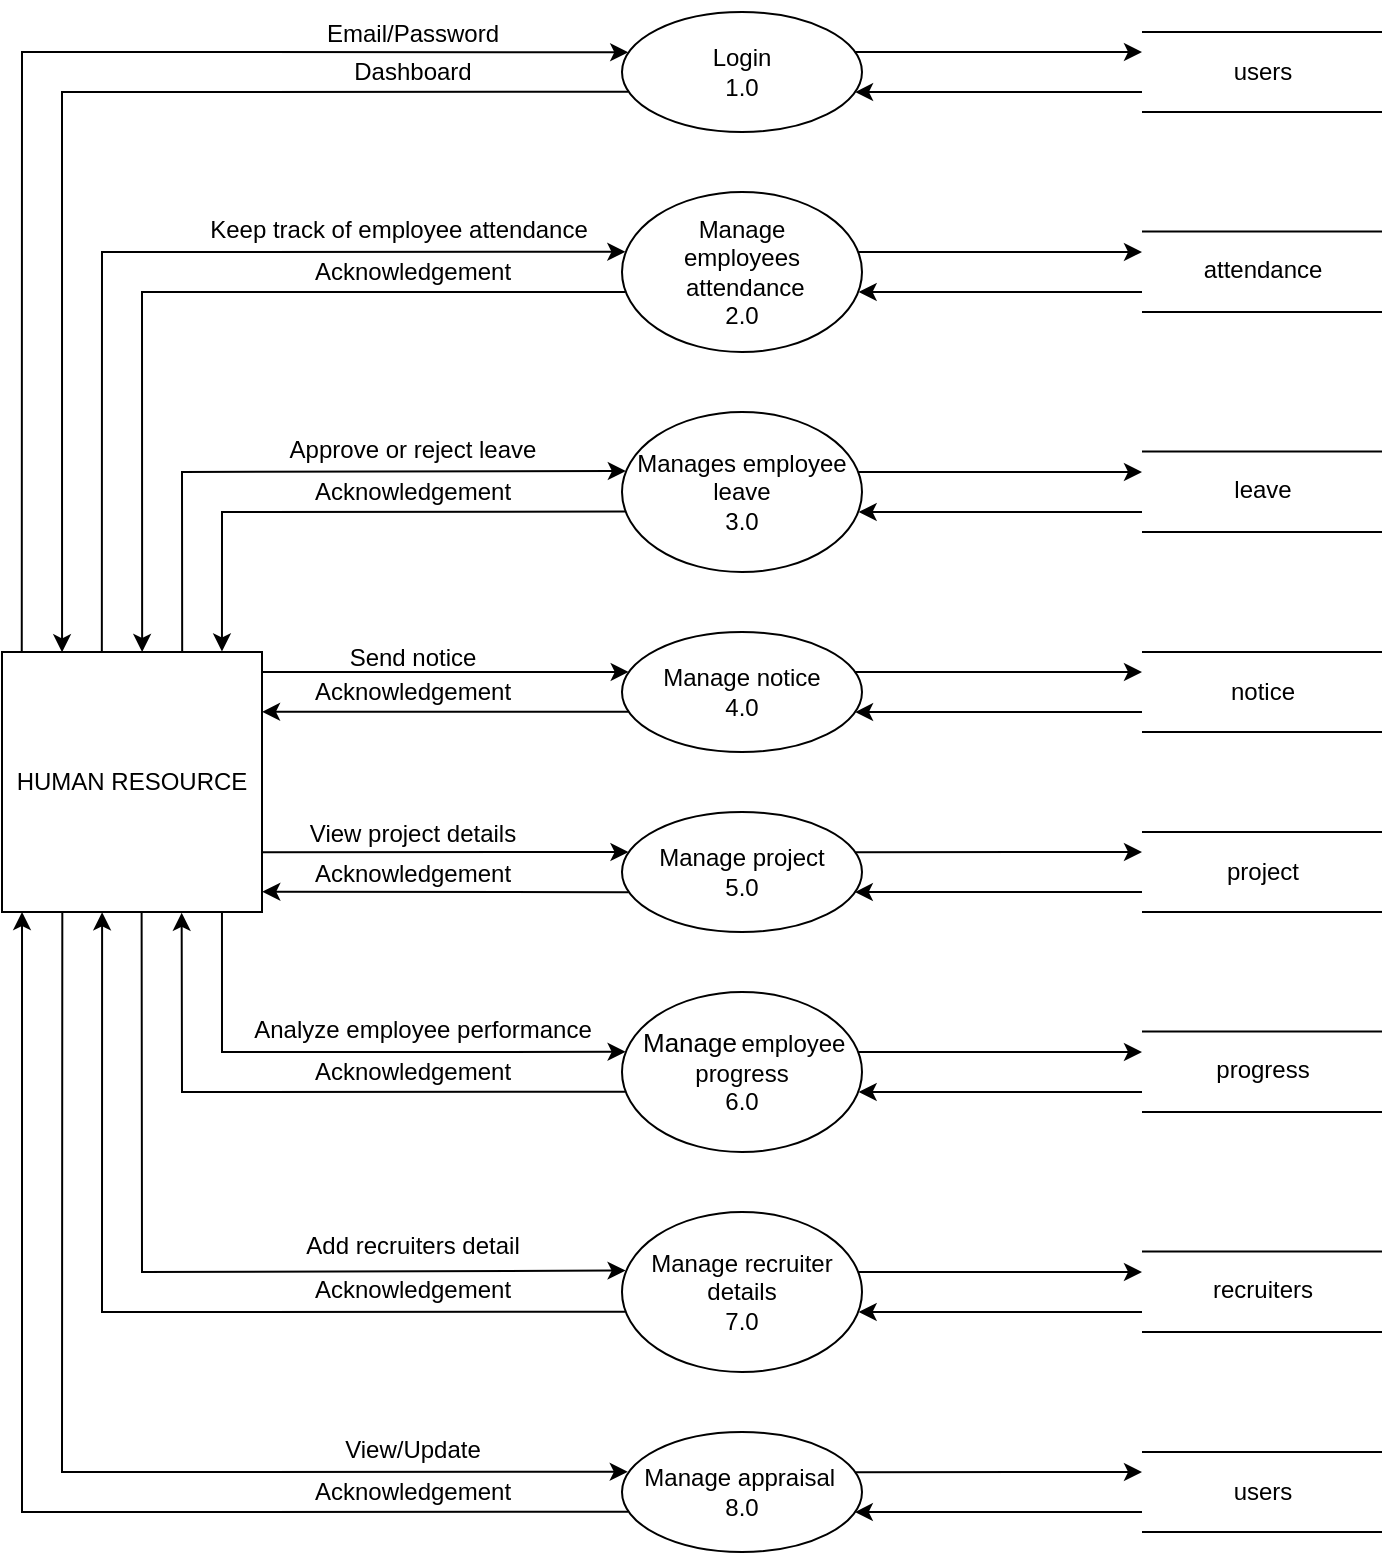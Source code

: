 <mxfile version="22.0.8" type="device">
  <diagram name="Page-1" id="luu7nsKz-WrON0-uHyIJ">
    <mxGraphModel dx="1598" dy="929" grid="1" gridSize="10" guides="1" tooltips="1" connect="1" arrows="1" fold="1" page="1" pageScale="1" pageWidth="850" pageHeight="1100" math="0" shadow="0">
      <root>
        <mxCell id="0" />
        <mxCell id="1" parent="0" />
        <mxCell id="55r9cp8Pj4-Tj-q5VYyH-4" value="Manage notice&lt;br style=&quot;border-color: var(--border-color);&quot;&gt;&lt;span style=&quot;&quot;&gt;4.0&lt;/span&gt;" style="ellipse;whiteSpace=wrap;html=1;" parent="1" vertex="1">
          <mxGeometry x="340" y="380" width="120" height="60" as="geometry" />
        </mxCell>
        <mxCell id="55r9cp8Pj4-Tj-q5VYyH-5" value="HUMAN RESOURCE" style="whiteSpace=wrap;html=1;aspect=fixed;" parent="1" vertex="1">
          <mxGeometry x="30" y="390" width="130" height="130" as="geometry" />
        </mxCell>
        <mxCell id="55r9cp8Pj4-Tj-q5VYyH-6" value="&lt;font style=&quot;border-color: var(--border-color); font-size: 8px;&quot;&gt;&amp;nbsp;&lt;/font&gt;&lt;font style=&quot;border-color: var(--border-color); font-size: 13px;&quot;&gt;Manage&lt;/font&gt;&lt;font style=&quot;border-color: var(--border-color); font-size: 8px;&quot;&gt; &lt;/font&gt;&lt;font style=&quot;border-color: var(--border-color);&quot;&gt;&lt;font style=&quot;font-size: 12px;&quot;&gt;employee &lt;/font&gt;&lt;br&gt;&lt;font style=&quot;font-size: 12px;&quot;&gt;progress&lt;/font&gt;&lt;/font&gt;&lt;br style=&quot;border-color: var(--border-color);&quot;&gt;6.0" style="ellipse;whiteSpace=wrap;html=1;" parent="1" vertex="1">
          <mxGeometry x="340" y="560" width="120" height="80" as="geometry" />
        </mxCell>
        <mxCell id="55r9cp8Pj4-Tj-q5VYyH-14" value="" style="endArrow=classic;html=1;rounded=0;exitX=0.076;exitY=-0.003;exitDx=0;exitDy=0;exitPerimeter=0;entryX=0.026;entryY=0.336;entryDx=0;entryDy=0;entryPerimeter=0;" parent="1" source="55r9cp8Pj4-Tj-q5VYyH-5" target="wvQevzi4ulHk4IMPyb2j-43" edge="1">
          <mxGeometry width="50" height="50" relative="1" as="geometry">
            <mxPoint x="40" y="380" as="sourcePoint" />
            <mxPoint x="340" y="80" as="targetPoint" />
            <Array as="points">
              <mxPoint x="40" y="90" />
            </Array>
          </mxGeometry>
        </mxCell>
        <mxCell id="55r9cp8Pj4-Tj-q5VYyH-15" value="" style="endArrow=classic;html=1;rounded=0;exitX=0.026;exitY=0.665;exitDx=0;exitDy=0;entryX=0.231;entryY=0.001;entryDx=0;entryDy=0;entryPerimeter=0;exitPerimeter=0;" parent="1" source="wvQevzi4ulHk4IMPyb2j-43" target="55r9cp8Pj4-Tj-q5VYyH-5" edge="1">
          <mxGeometry width="50" height="50" relative="1" as="geometry">
            <mxPoint x="410" y="280" as="sourcePoint" />
            <mxPoint x="60" y="380" as="targetPoint" />
            <Array as="points">
              <mxPoint x="60" y="110" />
            </Array>
          </mxGeometry>
        </mxCell>
        <mxCell id="55r9cp8Pj4-Tj-q5VYyH-16" value="" style="endArrow=classic;html=1;rounded=0;exitX=0.384;exitY=-0.002;exitDx=0;exitDy=0;exitPerimeter=0;entryX=0.014;entryY=0.374;entryDx=0;entryDy=0;entryPerimeter=0;" parent="1" source="55r9cp8Pj4-Tj-q5VYyH-5" edge="1" target="wvQevzi4ulHk4IMPyb2j-37">
          <mxGeometry width="50" height="50" relative="1" as="geometry">
            <mxPoint x="69.04" y="381" as="sourcePoint" />
            <mxPoint x="340.92" y="192.48" as="targetPoint" />
            <Array as="points">
              <mxPoint x="80" y="190" />
            </Array>
          </mxGeometry>
        </mxCell>
        <mxCell id="55r9cp8Pj4-Tj-q5VYyH-17" value="" style="endArrow=classic;html=1;rounded=0;entryX=0.539;entryY=0;entryDx=0;entryDy=0;entryPerimeter=0;exitX=0.013;exitY=0.625;exitDx=0;exitDy=0;exitPerimeter=0;" parent="1" target="55r9cp8Pj4-Tj-q5VYyH-5" edge="1" source="wvQevzi4ulHk4IMPyb2j-37">
          <mxGeometry width="50" height="50" relative="1" as="geometry">
            <mxPoint x="344" y="211" as="sourcePoint" />
            <mxPoint x="80" y="370" as="targetPoint" />
            <Array as="points">
              <mxPoint x="100" y="210" />
            </Array>
          </mxGeometry>
        </mxCell>
        <mxCell id="55r9cp8Pj4-Tj-q5VYyH-18" value="" style="endArrow=classic;html=1;rounded=0;entryX=0.016;entryY=0.369;entryDx=0;entryDy=0;entryPerimeter=0;exitX=0.693;exitY=-0.002;exitDx=0;exitDy=0;exitPerimeter=0;" parent="1" target="wvQevzi4ulHk4IMPyb2j-31" edge="1" source="55r9cp8Pj4-Tj-q5VYyH-5">
          <mxGeometry width="50" height="50" relative="1" as="geometry">
            <mxPoint x="95" y="390" as="sourcePoint" />
            <mxPoint x="339.94" y="294.02" as="targetPoint" />
            <Array as="points">
              <mxPoint x="120" y="300" />
            </Array>
          </mxGeometry>
        </mxCell>
        <mxCell id="55r9cp8Pj4-Tj-q5VYyH-19" value="" style="endArrow=classic;html=1;rounded=0;exitX=0.016;exitY=0.622;exitDx=0;exitDy=0;exitPerimeter=0;entryX=0.846;entryY=-0.002;entryDx=0;entryDy=0;entryPerimeter=0;" parent="1" edge="1" target="55r9cp8Pj4-Tj-q5VYyH-5" source="wvQevzi4ulHk4IMPyb2j-31">
          <mxGeometry width="50" height="50" relative="1" as="geometry">
            <mxPoint x="340.6" y="311.76" as="sourcePoint" />
            <mxPoint x="110" y="390" as="targetPoint" />
            <Array as="points">
              <mxPoint x="140" y="320" />
            </Array>
          </mxGeometry>
        </mxCell>
        <mxCell id="55r9cp8Pj4-Tj-q5VYyH-20" value="" style="endArrow=classic;html=1;rounded=0;entryX=0.028;entryY=0.333;entryDx=0;entryDy=0;entryPerimeter=0;exitX=1;exitY=0.077;exitDx=0;exitDy=0;exitPerimeter=0;" parent="1" source="55r9cp8Pj4-Tj-q5VYyH-5" target="55r9cp8Pj4-Tj-q5VYyH-4" edge="1">
          <mxGeometry width="50" height="50" relative="1" as="geometry">
            <mxPoint x="160" y="402.03" as="sourcePoint" />
            <mxPoint x="340" y="402" as="targetPoint" />
          </mxGeometry>
        </mxCell>
        <mxCell id="55r9cp8Pj4-Tj-q5VYyH-21" value="" style="endArrow=classic;html=1;rounded=0;entryX=1;entryY=0.23;entryDx=0;entryDy=0;entryPerimeter=0;exitX=0.028;exitY=0.665;exitDx=0;exitDy=0;exitPerimeter=0;" parent="1" source="55r9cp8Pj4-Tj-q5VYyH-4" target="55r9cp8Pj4-Tj-q5VYyH-5" edge="1">
          <mxGeometry width="50" height="50" relative="1" as="geometry">
            <mxPoint x="330" y="422" as="sourcePoint" />
            <mxPoint x="160" y="421.92" as="targetPoint" />
          </mxGeometry>
        </mxCell>
        <mxCell id="55r9cp8Pj4-Tj-q5VYyH-22" value="" style="endArrow=classic;html=1;rounded=0;exitX=0.537;exitY=1.001;exitDx=0;exitDy=0;exitPerimeter=0;entryX=0.015;entryY=0.366;entryDx=0;entryDy=0;entryPerimeter=0;" parent="1" source="55r9cp8Pj4-Tj-q5VYyH-5" edge="1" target="wvQevzi4ulHk4IMPyb2j-19">
          <mxGeometry width="50" height="50" relative="1" as="geometry">
            <mxPoint x="70" y="521" as="sourcePoint" />
            <mxPoint x="340" y="721" as="targetPoint" />
            <Array as="points">
              <mxPoint x="100" y="700" />
            </Array>
          </mxGeometry>
        </mxCell>
        <mxCell id="55r9cp8Pj4-Tj-q5VYyH-23" value="" style="endArrow=classic;html=1;rounded=0;entryX=0.385;entryY=1.001;entryDx=0;entryDy=0;entryPerimeter=0;exitX=0.013;exitY=0.623;exitDx=0;exitDy=0;exitPerimeter=0;" parent="1" source="wvQevzi4ulHk4IMPyb2j-19" target="55r9cp8Pj4-Tj-q5VYyH-5" edge="1">
          <mxGeometry width="50" height="50" relative="1" as="geometry">
            <mxPoint x="340.0" y="741" as="sourcePoint" />
            <mxPoint x="60" y="520" as="targetPoint" />
            <Array as="points">
              <mxPoint x="80" y="720" />
            </Array>
          </mxGeometry>
        </mxCell>
        <mxCell id="55r9cp8Pj4-Tj-q5VYyH-24" value="" style="endArrow=classic;html=1;rounded=0;exitX=0.846;exitY=1.001;exitDx=0;exitDy=0;exitPerimeter=0;entryX=0.015;entryY=0.374;entryDx=0;entryDy=0;entryPerimeter=0;" parent="1" source="55r9cp8Pj4-Tj-q5VYyH-5" target="55r9cp8Pj4-Tj-q5VYyH-6" edge="1">
          <mxGeometry width="50" height="50" relative="1" as="geometry">
            <mxPoint x="160.13" y="589.95" as="sourcePoint" />
            <mxPoint x="330" y="600" as="targetPoint" />
            <Array as="points">
              <mxPoint x="140" y="590" />
            </Array>
          </mxGeometry>
        </mxCell>
        <mxCell id="55r9cp8Pj4-Tj-q5VYyH-25" value="" style="endArrow=classic;html=1;rounded=0;entryX=0.691;entryY=1.003;entryDx=0;entryDy=0;entryPerimeter=0;exitX=0.013;exitY=0.623;exitDx=0;exitDy=0;exitPerimeter=0;" parent="1" source="55r9cp8Pj4-Tj-q5VYyH-6" target="55r9cp8Pj4-Tj-q5VYyH-5" edge="1">
          <mxGeometry width="50" height="50" relative="1" as="geometry">
            <mxPoint x="330" y="610" as="sourcePoint" />
            <mxPoint x="160" y="609.97" as="targetPoint" />
            <Array as="points">
              <mxPoint x="120" y="610" />
            </Array>
          </mxGeometry>
        </mxCell>
        <mxCell id="55r9cp8Pj4-Tj-q5VYyH-33" value="" style="endArrow=classic;html=1;rounded=0;exitX=0.97;exitY=0.334;exitDx=0;exitDy=0;exitPerimeter=0;" parent="1" source="55r9cp8Pj4-Tj-q5VYyH-4" edge="1">
          <mxGeometry width="50" height="50" relative="1" as="geometry">
            <mxPoint x="460" y="405" as="sourcePoint" />
            <mxPoint x="600" y="400" as="targetPoint" />
          </mxGeometry>
        </mxCell>
        <mxCell id="55r9cp8Pj4-Tj-q5VYyH-34" value="" style="endArrow=classic;html=1;rounded=0;exitX=0.985;exitY=0.375;exitDx=0;exitDy=0;exitPerimeter=0;" parent="1" source="55r9cp8Pj4-Tj-q5VYyH-6" edge="1">
          <mxGeometry width="50" height="50" relative="1" as="geometry">
            <mxPoint x="465" y="604" as="sourcePoint" />
            <mxPoint x="600" y="590" as="targetPoint" />
          </mxGeometry>
        </mxCell>
        <mxCell id="55r9cp8Pj4-Tj-q5VYyH-44" value="" style="endArrow=classic;html=1;rounded=0;entryX=0.971;entryY=0.667;entryDx=0;entryDy=0;entryPerimeter=0;" parent="1" edge="1" target="55r9cp8Pj4-Tj-q5VYyH-4">
          <mxGeometry width="50" height="50" relative="1" as="geometry">
            <mxPoint x="600" y="420" as="sourcePoint" />
            <mxPoint x="458.68" y="422.28" as="targetPoint" />
          </mxGeometry>
        </mxCell>
        <mxCell id="55r9cp8Pj4-Tj-q5VYyH-45" value="" style="endArrow=none;html=1;rounded=0;" parent="1" edge="1">
          <mxGeometry width="50" height="50" relative="1" as="geometry">
            <mxPoint x="600" y="390" as="sourcePoint" />
            <mxPoint x="720" y="390" as="targetPoint" />
          </mxGeometry>
        </mxCell>
        <mxCell id="55r9cp8Pj4-Tj-q5VYyH-46" value="" style="endArrow=none;html=1;rounded=0;" parent="1" edge="1">
          <mxGeometry width="50" height="50" relative="1" as="geometry">
            <mxPoint x="600" y="430" as="sourcePoint" />
            <mxPoint x="720" y="430" as="targetPoint" />
          </mxGeometry>
        </mxCell>
        <mxCell id="55r9cp8Pj4-Tj-q5VYyH-47" value="" style="endArrow=classic;html=1;rounded=0;entryX=0.986;entryY=0.625;entryDx=0;entryDy=0;entryPerimeter=0;" parent="1" target="55r9cp8Pj4-Tj-q5VYyH-6" edge="1">
          <mxGeometry width="50" height="50" relative="1" as="geometry">
            <mxPoint x="600" y="610" as="sourcePoint" />
            <mxPoint x="461" y="623" as="targetPoint" />
          </mxGeometry>
        </mxCell>
        <mxCell id="55r9cp8Pj4-Tj-q5VYyH-48" value="" style="endArrow=none;html=1;rounded=0;" parent="1" edge="1">
          <mxGeometry width="50" height="50" relative="1" as="geometry">
            <mxPoint x="600" y="579.71" as="sourcePoint" />
            <mxPoint x="720" y="579.71" as="targetPoint" />
          </mxGeometry>
        </mxCell>
        <mxCell id="55r9cp8Pj4-Tj-q5VYyH-49" value="" style="endArrow=none;html=1;rounded=0;" parent="1" edge="1">
          <mxGeometry width="50" height="50" relative="1" as="geometry">
            <mxPoint x="600" y="620" as="sourcePoint" />
            <mxPoint x="720" y="620" as="targetPoint" />
          </mxGeometry>
        </mxCell>
        <mxCell id="3neaD_Rnh4ogwWbG_XFk-2" value="Acknowledgement" style="text;html=1;align=center;verticalAlign=middle;resizable=0;points=[];autosize=1;strokeColor=none;fillColor=none;" parent="1" vertex="1">
          <mxGeometry x="175" y="185" width="120" height="30" as="geometry" />
        </mxCell>
        <mxCell id="3neaD_Rnh4ogwWbG_XFk-4" value="Acknowledgement" style="text;html=1;align=center;verticalAlign=middle;resizable=0;points=[];autosize=1;strokeColor=none;fillColor=none;" parent="1" vertex="1">
          <mxGeometry x="175" y="295" width="120" height="30" as="geometry" />
        </mxCell>
        <mxCell id="3neaD_Rnh4ogwWbG_XFk-7" value="Acknowledgement" style="text;html=1;align=center;verticalAlign=middle;resizable=0;points=[];autosize=1;strokeColor=none;fillColor=none;" parent="1" vertex="1">
          <mxGeometry x="175" y="395" width="120" height="30" as="geometry" />
        </mxCell>
        <mxCell id="3neaD_Rnh4ogwWbG_XFk-9" value="Acknowledgement" style="text;html=1;align=center;verticalAlign=middle;resizable=0;points=[];autosize=1;strokeColor=none;fillColor=none;" parent="1" vertex="1">
          <mxGeometry x="175" y="585" width="120" height="30" as="geometry" />
        </mxCell>
        <mxCell id="3neaD_Rnh4ogwWbG_XFk-14" value="Acknowledgement" style="text;html=1;align=center;verticalAlign=middle;resizable=0;points=[];autosize=1;strokeColor=none;fillColor=none;" parent="1" vertex="1">
          <mxGeometry x="175" y="694" width="120" height="30" as="geometry" />
        </mxCell>
        <mxCell id="3neaD_Rnh4ogwWbG_XFk-22" value="Dashboard" style="text;html=1;align=center;verticalAlign=middle;resizable=0;points=[];autosize=1;strokeColor=none;fillColor=none;" parent="1" vertex="1">
          <mxGeometry x="195" y="85" width="80" height="30" as="geometry" />
        </mxCell>
        <mxCell id="hnSx5kotihBfkD1wqIEy-1" value="" style="endArrow=classic;html=1;rounded=0;exitX=0.232;exitY=1;exitDx=0;exitDy=0;exitPerimeter=0;entryX=0.024;entryY=0.332;entryDx=0;entryDy=0;entryPerimeter=0;" parent="1" target="wvQevzi4ulHk4IMPyb2j-25" edge="1" source="55r9cp8Pj4-Tj-q5VYyH-5">
          <mxGeometry width="50" height="50" relative="1" as="geometry">
            <mxPoint x="50" y="501" as="sourcePoint" />
            <mxPoint x="320" y="790" as="targetPoint" />
            <Array as="points">
              <mxPoint x="60" y="800" />
            </Array>
          </mxGeometry>
        </mxCell>
        <mxCell id="hnSx5kotihBfkD1wqIEy-2" value="" style="endArrow=classic;html=1;rounded=0;entryX=0.077;entryY=1;entryDx=0;entryDy=0;entryPerimeter=0;exitX=0.026;exitY=0.664;exitDx=0;exitDy=0;exitPerimeter=0;" parent="1" edge="1" target="55r9cp8Pj4-Tj-q5VYyH-5" source="wvQevzi4ulHk4IMPyb2j-25">
          <mxGeometry width="50" height="50" relative="1" as="geometry">
            <mxPoint x="340" y="830" as="sourcePoint" />
            <mxPoint x="40" y="500" as="targetPoint" />
            <Array as="points">
              <mxPoint x="40" y="820" />
            </Array>
          </mxGeometry>
        </mxCell>
        <mxCell id="hnSx5kotihBfkD1wqIEy-4" value="Acknowledgement" style="text;html=1;align=center;verticalAlign=middle;resizable=0;points=[];autosize=1;strokeColor=none;fillColor=none;" parent="1" vertex="1">
          <mxGeometry x="175" y="795" width="120" height="30" as="geometry" />
        </mxCell>
        <mxCell id="7hLpZLin1L9-i_LKTx5H-1" value="&lt;font style=&quot;font-size: 12px;&quot;&gt;Email/Password&lt;/font&gt;" style="text;html=1;align=center;verticalAlign=middle;resizable=0;points=[];autosize=1;strokeColor=none;fillColor=none;fontSize=16;" parent="1" vertex="1">
          <mxGeometry x="180" y="64" width="110" height="30" as="geometry" />
        </mxCell>
        <mxCell id="7hLpZLin1L9-i_LKTx5H-3" value="&lt;span style=&quot;font-size: 12px;&quot;&gt;Keep track of employee attendance&lt;br&gt;&lt;/span&gt;" style="text;html=1;align=center;verticalAlign=middle;resizable=0;points=[];autosize=1;strokeColor=none;fillColor=none;fontSize=16;" parent="1" vertex="1">
          <mxGeometry x="123" y="162" width="210" height="30" as="geometry" />
        </mxCell>
        <mxCell id="7hLpZLin1L9-i_LKTx5H-4" value="&lt;span style=&quot;font-size: 12px;&quot;&gt;Approve or reject leave&lt;/span&gt;" style="text;html=1;align=center;verticalAlign=middle;resizable=0;points=[];autosize=1;strokeColor=none;fillColor=none;fontSize=16;" parent="1" vertex="1">
          <mxGeometry x="160" y="272" width="150" height="30" as="geometry" />
        </mxCell>
        <mxCell id="7hLpZLin1L9-i_LKTx5H-6" value="&lt;font style=&quot;font-size: 12px;&quot;&gt;Send notice&lt;/font&gt;" style="text;html=1;align=center;verticalAlign=middle;resizable=0;points=[];autosize=1;strokeColor=none;fillColor=none;fontSize=16;" parent="1" vertex="1">
          <mxGeometry x="190" y="376" width="90" height="30" as="geometry" />
        </mxCell>
        <mxCell id="7hLpZLin1L9-i_LKTx5H-9" value="&lt;font style=&quot;font-size: 12px;&quot;&gt;View/Update&lt;/font&gt;" style="text;html=1;align=center;verticalAlign=middle;resizable=0;points=[];autosize=1;strokeColor=none;fillColor=none;fontSize=16;" parent="1" vertex="1">
          <mxGeometry x="190" y="772" width="90" height="30" as="geometry" />
        </mxCell>
        <mxCell id="7hLpZLin1L9-i_LKTx5H-10" value="&lt;font style=&quot;font-size: 12px;&quot;&gt;Add recruiters detail&lt;/font&gt;" style="text;html=1;align=center;verticalAlign=middle;resizable=0;points=[];autosize=1;strokeColor=none;fillColor=none;fontSize=16;" parent="1" vertex="1">
          <mxGeometry x="170" y="670" width="130" height="30" as="geometry" />
        </mxCell>
        <mxCell id="zB740yGBhcSUL20eaOWh-4" value="notice" style="text;html=1;align=center;verticalAlign=middle;resizable=0;points=[];autosize=1;strokeColor=none;fillColor=none;" parent="1" vertex="1">
          <mxGeometry x="630" y="395" width="60" height="30" as="geometry" />
        </mxCell>
        <mxCell id="zB740yGBhcSUL20eaOWh-5" value="progress" style="text;html=1;align=center;verticalAlign=middle;resizable=0;points=[];autosize=1;strokeColor=none;fillColor=none;" parent="1" vertex="1">
          <mxGeometry x="625" y="584" width="70" height="30" as="geometry" />
        </mxCell>
        <mxCell id="wvQevzi4ulHk4IMPyb2j-1" value="Analyze employee performance" style="text;html=1;align=center;verticalAlign=middle;resizable=0;points=[];autosize=1;strokeColor=none;fillColor=none;" vertex="1" parent="1">
          <mxGeometry x="145" y="564" width="190" height="30" as="geometry" />
        </mxCell>
        <mxCell id="wvQevzi4ulHk4IMPyb2j-2" value="Manage project&lt;br style=&quot;border-color: var(--border-color);&quot;&gt;5.0" style="ellipse;whiteSpace=wrap;html=1;" vertex="1" parent="1">
          <mxGeometry x="340" y="470" width="120" height="60" as="geometry" />
        </mxCell>
        <mxCell id="wvQevzi4ulHk4IMPyb2j-3" value="" style="endArrow=classic;html=1;rounded=0;entryX=0.027;entryY=0.334;entryDx=0;entryDy=0;entryPerimeter=0;exitX=1.001;exitY=0.77;exitDx=0;exitDy=0;exitPerimeter=0;" edge="1" parent="1" target="wvQevzi4ulHk4IMPyb2j-2" source="55r9cp8Pj4-Tj-q5VYyH-5">
          <mxGeometry width="50" height="50" relative="1" as="geometry">
            <mxPoint x="160" y="492.03" as="sourcePoint" />
            <mxPoint x="340" y="492" as="targetPoint" />
          </mxGeometry>
        </mxCell>
        <mxCell id="wvQevzi4ulHk4IMPyb2j-4" value="" style="endArrow=classic;html=1;rounded=0;entryX=1.001;entryY=0.922;entryDx=0;entryDy=0;entryPerimeter=0;exitX=0.028;exitY=0.668;exitDx=0;exitDy=0;exitPerimeter=0;" edge="1" parent="1" source="wvQevzi4ulHk4IMPyb2j-2" target="55r9cp8Pj4-Tj-q5VYyH-5">
          <mxGeometry width="50" height="50" relative="1" as="geometry">
            <mxPoint x="330" y="512" as="sourcePoint" />
            <mxPoint x="160" y="511.92" as="targetPoint" />
          </mxGeometry>
        </mxCell>
        <mxCell id="wvQevzi4ulHk4IMPyb2j-5" value="" style="endArrow=classic;html=1;rounded=0;exitX=0.972;exitY=0.335;exitDx=0;exitDy=0;exitPerimeter=0;" edge="1" parent="1" source="wvQevzi4ulHk4IMPyb2j-2">
          <mxGeometry width="50" height="50" relative="1" as="geometry">
            <mxPoint x="460" y="495" as="sourcePoint" />
            <mxPoint x="600" y="490" as="targetPoint" />
          </mxGeometry>
        </mxCell>
        <mxCell id="wvQevzi4ulHk4IMPyb2j-6" value="" style="endArrow=classic;html=1;rounded=0;entryX=0.97;entryY=0.667;entryDx=0;entryDy=0;entryPerimeter=0;" edge="1" parent="1" target="wvQevzi4ulHk4IMPyb2j-2">
          <mxGeometry width="50" height="50" relative="1" as="geometry">
            <mxPoint x="600" y="510" as="sourcePoint" />
            <mxPoint x="458.68" y="512.28" as="targetPoint" />
          </mxGeometry>
        </mxCell>
        <mxCell id="wvQevzi4ulHk4IMPyb2j-7" value="" style="endArrow=none;html=1;rounded=0;" edge="1" parent="1">
          <mxGeometry width="50" height="50" relative="1" as="geometry">
            <mxPoint x="600" y="480" as="sourcePoint" />
            <mxPoint x="720" y="480" as="targetPoint" />
          </mxGeometry>
        </mxCell>
        <mxCell id="wvQevzi4ulHk4IMPyb2j-9" value="Acknowledgement" style="text;html=1;align=center;verticalAlign=middle;resizable=0;points=[];autosize=1;strokeColor=none;fillColor=none;" vertex="1" parent="1">
          <mxGeometry x="175" y="486" width="120" height="30" as="geometry" />
        </mxCell>
        <mxCell id="wvQevzi4ulHk4IMPyb2j-10" value="View project details" style="text;html=1;align=center;verticalAlign=middle;resizable=0;points=[];autosize=1;strokeColor=none;fillColor=none;fontSize=12;" vertex="1" parent="1">
          <mxGeometry x="170" y="466" width="130" height="30" as="geometry" />
        </mxCell>
        <mxCell id="wvQevzi4ulHk4IMPyb2j-11" value="project" style="text;html=1;align=center;verticalAlign=middle;resizable=0;points=[];autosize=1;strokeColor=none;fillColor=none;" vertex="1" parent="1">
          <mxGeometry x="630" y="485" width="60" height="30" as="geometry" />
        </mxCell>
        <mxCell id="wvQevzi4ulHk4IMPyb2j-12" value="" style="endArrow=none;html=1;rounded=0;" edge="1" parent="1">
          <mxGeometry width="50" height="50" relative="1" as="geometry">
            <mxPoint x="600" y="520" as="sourcePoint" />
            <mxPoint x="720" y="520" as="targetPoint" />
          </mxGeometry>
        </mxCell>
        <mxCell id="wvQevzi4ulHk4IMPyb2j-19" value="Manage recruiter details&lt;br style=&quot;border-color: var(--border-color);&quot;&gt;7.0" style="ellipse;whiteSpace=wrap;html=1;" vertex="1" parent="1">
          <mxGeometry x="340" y="670" width="120" height="80" as="geometry" />
        </mxCell>
        <mxCell id="wvQevzi4ulHk4IMPyb2j-20" value="" style="endArrow=classic;html=1;rounded=0;exitX=0.985;exitY=0.375;exitDx=0;exitDy=0;exitPerimeter=0;" edge="1" parent="1" source="wvQevzi4ulHk4IMPyb2j-19">
          <mxGeometry width="50" height="50" relative="1" as="geometry">
            <mxPoint x="465" y="714" as="sourcePoint" />
            <mxPoint x="600" y="700" as="targetPoint" />
          </mxGeometry>
        </mxCell>
        <mxCell id="wvQevzi4ulHk4IMPyb2j-21" value="" style="endArrow=classic;html=1;rounded=0;entryX=0.986;entryY=0.625;entryDx=0;entryDy=0;entryPerimeter=0;" edge="1" parent="1" target="wvQevzi4ulHk4IMPyb2j-19">
          <mxGeometry width="50" height="50" relative="1" as="geometry">
            <mxPoint x="600" y="720" as="sourcePoint" />
            <mxPoint x="461" y="733" as="targetPoint" />
          </mxGeometry>
        </mxCell>
        <mxCell id="wvQevzi4ulHk4IMPyb2j-22" value="" style="endArrow=none;html=1;rounded=0;" edge="1" parent="1">
          <mxGeometry width="50" height="50" relative="1" as="geometry">
            <mxPoint x="600" y="689.71" as="sourcePoint" />
            <mxPoint x="720" y="689.71" as="targetPoint" />
          </mxGeometry>
        </mxCell>
        <mxCell id="wvQevzi4ulHk4IMPyb2j-23" value="" style="endArrow=none;html=1;rounded=0;" edge="1" parent="1">
          <mxGeometry width="50" height="50" relative="1" as="geometry">
            <mxPoint x="600" y="730" as="sourcePoint" />
            <mxPoint x="720" y="730" as="targetPoint" />
          </mxGeometry>
        </mxCell>
        <mxCell id="wvQevzi4ulHk4IMPyb2j-24" value="recruiters" style="text;html=1;align=center;verticalAlign=middle;resizable=0;points=[];autosize=1;strokeColor=none;fillColor=none;" vertex="1" parent="1">
          <mxGeometry x="625" y="694" width="70" height="30" as="geometry" />
        </mxCell>
        <mxCell id="wvQevzi4ulHk4IMPyb2j-25" value="&lt;font style=&quot;border-color: var(--border-color);&quot;&gt;Manage&lt;/font&gt;&amp;nbsp;&lt;font style=&quot;border-color: var(--border-color);&quot;&gt;appraisal&lt;/font&gt;&lt;span style=&quot;border-color: var(--border-color); font-size: 8px;&quot;&gt;&amp;nbsp;&lt;br style=&quot;border-color: var(--border-color);&quot;&gt;&lt;/span&gt;&lt;span style=&quot;&quot;&gt;8.0&lt;/span&gt;" style="ellipse;whiteSpace=wrap;html=1;" vertex="1" parent="1">
          <mxGeometry x="340" y="780" width="120" height="60" as="geometry" />
        </mxCell>
        <mxCell id="wvQevzi4ulHk4IMPyb2j-26" value="" style="endArrow=classic;html=1;rounded=0;exitX=0.972;exitY=0.335;exitDx=0;exitDy=0;exitPerimeter=0;" edge="1" parent="1" source="wvQevzi4ulHk4IMPyb2j-25">
          <mxGeometry width="50" height="50" relative="1" as="geometry">
            <mxPoint x="460" y="805" as="sourcePoint" />
            <mxPoint x="600" y="800" as="targetPoint" />
          </mxGeometry>
        </mxCell>
        <mxCell id="wvQevzi4ulHk4IMPyb2j-27" value="" style="endArrow=classic;html=1;rounded=0;entryX=0.97;entryY=0.667;entryDx=0;entryDy=0;entryPerimeter=0;" edge="1" parent="1" target="wvQevzi4ulHk4IMPyb2j-25">
          <mxGeometry width="50" height="50" relative="1" as="geometry">
            <mxPoint x="600" y="820" as="sourcePoint" />
            <mxPoint x="458.68" y="822.28" as="targetPoint" />
          </mxGeometry>
        </mxCell>
        <mxCell id="wvQevzi4ulHk4IMPyb2j-28" value="" style="endArrow=none;html=1;rounded=0;" edge="1" parent="1">
          <mxGeometry width="50" height="50" relative="1" as="geometry">
            <mxPoint x="600" y="790" as="sourcePoint" />
            <mxPoint x="720" y="790" as="targetPoint" />
          </mxGeometry>
        </mxCell>
        <mxCell id="wvQevzi4ulHk4IMPyb2j-29" value="users" style="text;html=1;align=center;verticalAlign=middle;resizable=0;points=[];autosize=1;strokeColor=none;fillColor=none;" vertex="1" parent="1">
          <mxGeometry x="635" y="795" width="50" height="30" as="geometry" />
        </mxCell>
        <mxCell id="wvQevzi4ulHk4IMPyb2j-30" value="" style="endArrow=none;html=1;rounded=0;" edge="1" parent="1">
          <mxGeometry width="50" height="50" relative="1" as="geometry">
            <mxPoint x="600" y="830" as="sourcePoint" />
            <mxPoint x="720" y="830" as="targetPoint" />
          </mxGeometry>
        </mxCell>
        <mxCell id="wvQevzi4ulHk4IMPyb2j-31" value="Manages employee&lt;br style=&quot;border-color: var(--border-color);&quot;&gt;leave&lt;br style=&quot;border-color: var(--border-color);&quot;&gt;&lt;span style=&quot;border-color: var(--border-color);&quot;&gt;3.0&lt;/span&gt;" style="ellipse;whiteSpace=wrap;html=1;" vertex="1" parent="1">
          <mxGeometry x="340" y="270" width="120" height="80" as="geometry" />
        </mxCell>
        <mxCell id="wvQevzi4ulHk4IMPyb2j-32" value="" style="endArrow=classic;html=1;rounded=0;exitX=0.985;exitY=0.375;exitDx=0;exitDy=0;exitPerimeter=0;" edge="1" parent="1" source="wvQevzi4ulHk4IMPyb2j-31">
          <mxGeometry width="50" height="50" relative="1" as="geometry">
            <mxPoint x="465" y="314" as="sourcePoint" />
            <mxPoint x="600" y="300" as="targetPoint" />
          </mxGeometry>
        </mxCell>
        <mxCell id="wvQevzi4ulHk4IMPyb2j-33" value="" style="endArrow=classic;html=1;rounded=0;entryX=0.986;entryY=0.625;entryDx=0;entryDy=0;entryPerimeter=0;" edge="1" parent="1" target="wvQevzi4ulHk4IMPyb2j-31">
          <mxGeometry width="50" height="50" relative="1" as="geometry">
            <mxPoint x="600" y="320" as="sourcePoint" />
            <mxPoint x="461" y="333" as="targetPoint" />
          </mxGeometry>
        </mxCell>
        <mxCell id="wvQevzi4ulHk4IMPyb2j-34" value="" style="endArrow=none;html=1;rounded=0;" edge="1" parent="1">
          <mxGeometry width="50" height="50" relative="1" as="geometry">
            <mxPoint x="600" y="289.71" as="sourcePoint" />
            <mxPoint x="720" y="289.71" as="targetPoint" />
          </mxGeometry>
        </mxCell>
        <mxCell id="wvQevzi4ulHk4IMPyb2j-35" value="" style="endArrow=none;html=1;rounded=0;" edge="1" parent="1">
          <mxGeometry width="50" height="50" relative="1" as="geometry">
            <mxPoint x="600" y="330" as="sourcePoint" />
            <mxPoint x="720" y="330" as="targetPoint" />
          </mxGeometry>
        </mxCell>
        <mxCell id="wvQevzi4ulHk4IMPyb2j-36" value="leave" style="text;html=1;align=center;verticalAlign=middle;resizable=0;points=[];autosize=1;strokeColor=none;fillColor=none;" vertex="1" parent="1">
          <mxGeometry x="635" y="294" width="50" height="30" as="geometry" />
        </mxCell>
        <mxCell id="wvQevzi4ulHk4IMPyb2j-37" value="Manage&lt;br style=&quot;border-color: var(--border-color);&quot;&gt;employees&lt;br style=&quot;border-color: var(--border-color);&quot;&gt;&lt;span style=&quot;border-color: var(--border-color);&quot;&gt;&amp;nbsp;attendance&lt;/span&gt;&lt;br style=&quot;border-color: var(--border-color);&quot;&gt;&lt;span style=&quot;border-color: var(--border-color);&quot;&gt;2.0&lt;/span&gt;" style="ellipse;whiteSpace=wrap;html=1;" vertex="1" parent="1">
          <mxGeometry x="340" y="160" width="120" height="80" as="geometry" />
        </mxCell>
        <mxCell id="wvQevzi4ulHk4IMPyb2j-38" value="" style="endArrow=classic;html=1;rounded=0;exitX=0.985;exitY=0.375;exitDx=0;exitDy=0;exitPerimeter=0;" edge="1" parent="1" source="wvQevzi4ulHk4IMPyb2j-37">
          <mxGeometry width="50" height="50" relative="1" as="geometry">
            <mxPoint x="465" y="204" as="sourcePoint" />
            <mxPoint x="600" y="190" as="targetPoint" />
          </mxGeometry>
        </mxCell>
        <mxCell id="wvQevzi4ulHk4IMPyb2j-39" value="" style="endArrow=classic;html=1;rounded=0;entryX=0.986;entryY=0.625;entryDx=0;entryDy=0;entryPerimeter=0;" edge="1" parent="1" target="wvQevzi4ulHk4IMPyb2j-37">
          <mxGeometry width="50" height="50" relative="1" as="geometry">
            <mxPoint x="600" y="210" as="sourcePoint" />
            <mxPoint x="461" y="223" as="targetPoint" />
          </mxGeometry>
        </mxCell>
        <mxCell id="wvQevzi4ulHk4IMPyb2j-40" value="" style="endArrow=none;html=1;rounded=0;" edge="1" parent="1">
          <mxGeometry width="50" height="50" relative="1" as="geometry">
            <mxPoint x="600" y="179.71" as="sourcePoint" />
            <mxPoint x="720" y="179.71" as="targetPoint" />
          </mxGeometry>
        </mxCell>
        <mxCell id="wvQevzi4ulHk4IMPyb2j-41" value="" style="endArrow=none;html=1;rounded=0;" edge="1" parent="1">
          <mxGeometry width="50" height="50" relative="1" as="geometry">
            <mxPoint x="600" y="220" as="sourcePoint" />
            <mxPoint x="720" y="220" as="targetPoint" />
          </mxGeometry>
        </mxCell>
        <mxCell id="wvQevzi4ulHk4IMPyb2j-42" value="attendance" style="text;html=1;align=center;verticalAlign=middle;resizable=0;points=[];autosize=1;strokeColor=none;fillColor=none;" vertex="1" parent="1">
          <mxGeometry x="620" y="184" width="80" height="30" as="geometry" />
        </mxCell>
        <mxCell id="wvQevzi4ulHk4IMPyb2j-43" value="Login&lt;br&gt;1.0" style="ellipse;whiteSpace=wrap;html=1;" vertex="1" parent="1">
          <mxGeometry x="340" y="70" width="120" height="60" as="geometry" />
        </mxCell>
        <mxCell id="wvQevzi4ulHk4IMPyb2j-44" value="" style="endArrow=classic;html=1;rounded=0;exitX=0.97;exitY=0.334;exitDx=0;exitDy=0;exitPerimeter=0;" edge="1" parent="1" source="wvQevzi4ulHk4IMPyb2j-43">
          <mxGeometry width="50" height="50" relative="1" as="geometry">
            <mxPoint x="460" y="95" as="sourcePoint" />
            <mxPoint x="600" y="90" as="targetPoint" />
          </mxGeometry>
        </mxCell>
        <mxCell id="wvQevzi4ulHk4IMPyb2j-45" value="" style="endArrow=classic;html=1;rounded=0;entryX=0.971;entryY=0.667;entryDx=0;entryDy=0;entryPerimeter=0;" edge="1" parent="1" target="wvQevzi4ulHk4IMPyb2j-43">
          <mxGeometry width="50" height="50" relative="1" as="geometry">
            <mxPoint x="600" y="110" as="sourcePoint" />
            <mxPoint x="458.68" y="112.28" as="targetPoint" />
          </mxGeometry>
        </mxCell>
        <mxCell id="wvQevzi4ulHk4IMPyb2j-46" value="" style="endArrow=none;html=1;rounded=0;" edge="1" parent="1">
          <mxGeometry width="50" height="50" relative="1" as="geometry">
            <mxPoint x="600" y="80" as="sourcePoint" />
            <mxPoint x="720" y="80" as="targetPoint" />
          </mxGeometry>
        </mxCell>
        <mxCell id="wvQevzi4ulHk4IMPyb2j-47" value="" style="endArrow=none;html=1;rounded=0;" edge="1" parent="1">
          <mxGeometry width="50" height="50" relative="1" as="geometry">
            <mxPoint x="600" y="120" as="sourcePoint" />
            <mxPoint x="720" y="120" as="targetPoint" />
          </mxGeometry>
        </mxCell>
        <mxCell id="wvQevzi4ulHk4IMPyb2j-48" value="users" style="text;html=1;align=center;verticalAlign=middle;resizable=0;points=[];autosize=1;strokeColor=none;fillColor=none;" vertex="1" parent="1">
          <mxGeometry x="635" y="85" width="50" height="30" as="geometry" />
        </mxCell>
      </root>
    </mxGraphModel>
  </diagram>
</mxfile>
